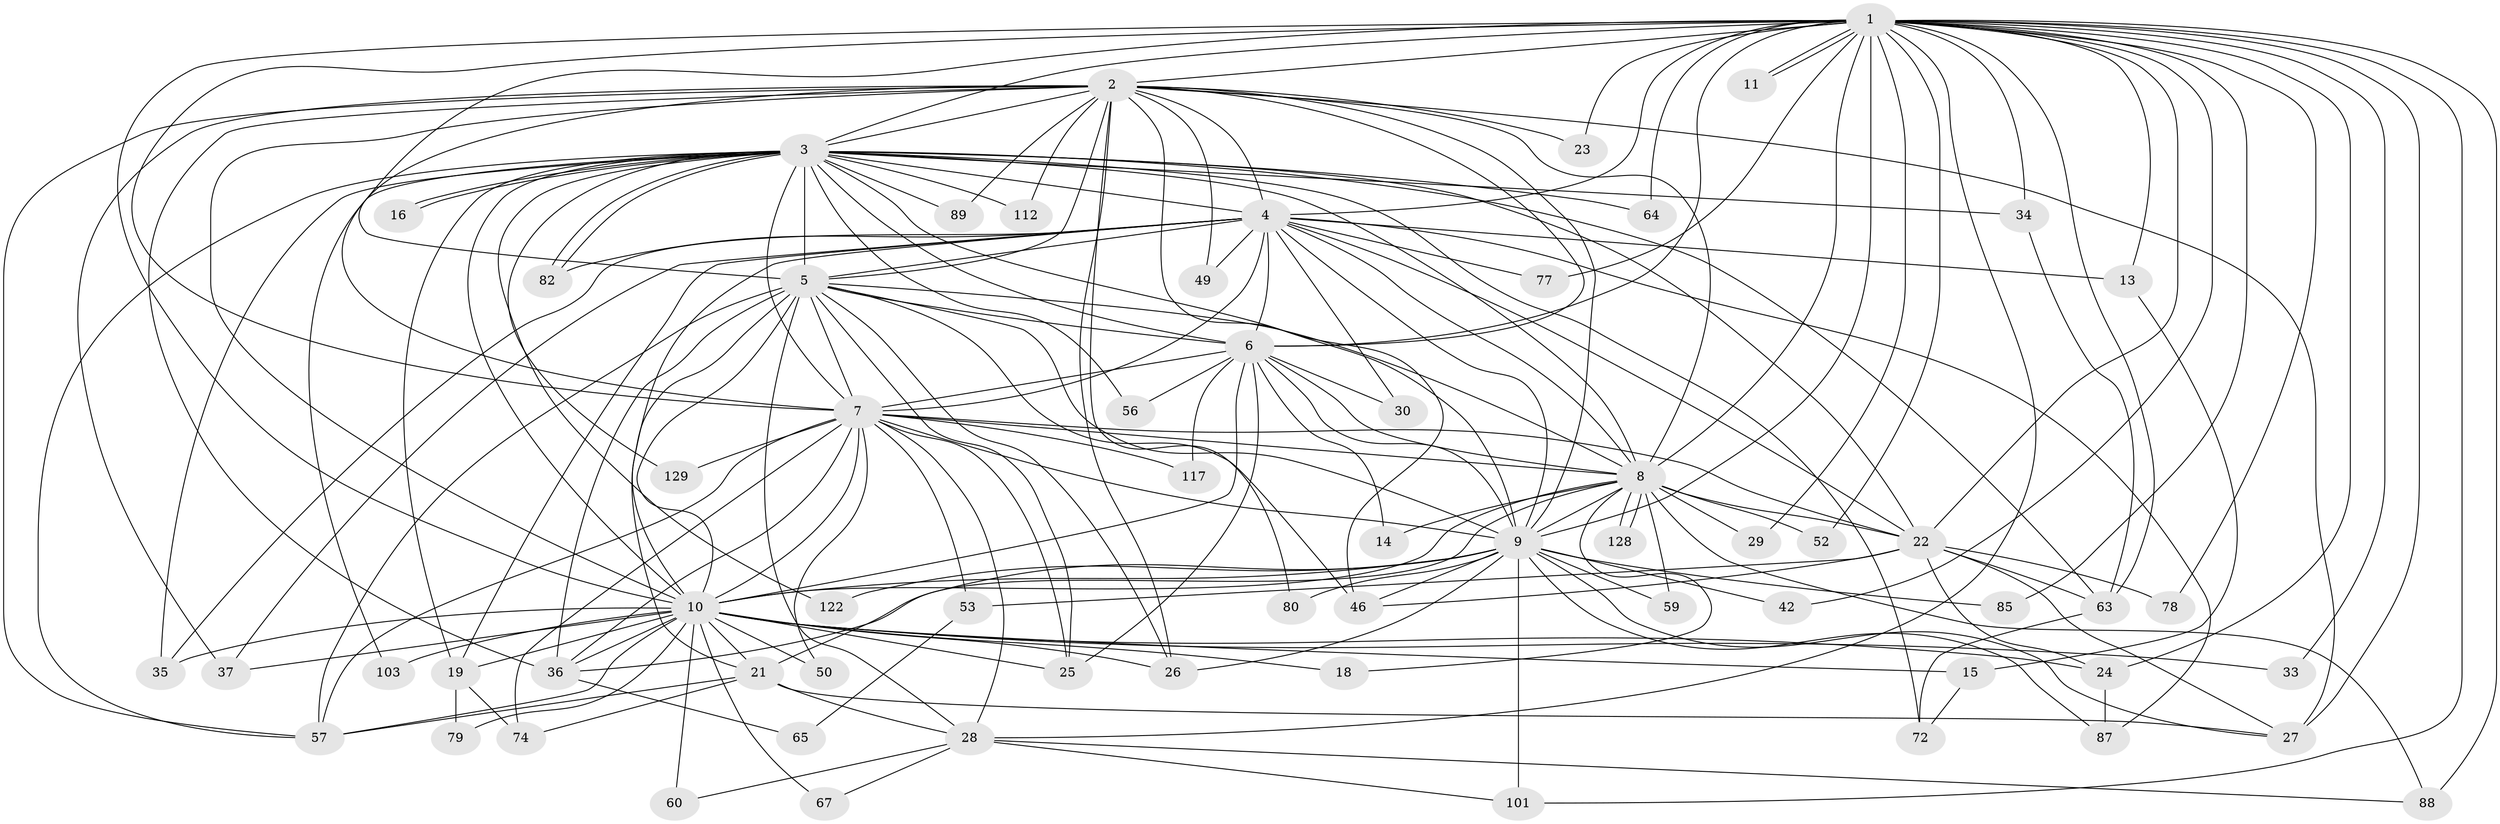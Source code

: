 // original degree distribution, {35: 0.007751937984496124, 21: 0.007751937984496124, 31: 0.007751937984496124, 22: 0.015503875968992248, 17: 0.007751937984496124, 15: 0.007751937984496124, 20: 0.007751937984496124, 25: 0.007751937984496124, 28: 0.007751937984496124, 2: 0.5736434108527132, 6: 0.015503875968992248, 3: 0.18604651162790697, 8: 0.023255813953488372, 5: 0.031007751937984496, 4: 0.07751937984496124, 7: 0.015503875968992248}
// Generated by graph-tools (version 1.1) at 2025/13/03/09/25 04:13:48]
// undirected, 64 vertices, 187 edges
graph export_dot {
graph [start="1"]
  node [color=gray90,style=filled];
  1 [super="+68"];
  2;
  3;
  4 [super="+20"];
  5 [super="+55"];
  6;
  7 [super="+12"];
  8;
  9 [super="+91+76"];
  10 [super="+43+38+17"];
  11;
  13;
  14;
  15;
  16;
  18;
  19 [super="+111"];
  21 [super="+40+102+95"];
  22 [super="+110+105+41+44"];
  23;
  24;
  25 [super="+106+32"];
  26 [super="+51+81"];
  27 [super="+54+86"];
  28 [super="+31+100"];
  29;
  30;
  33;
  34;
  35 [super="+39"];
  36 [super="+66+114"];
  37 [super="+90"];
  42;
  46 [super="+126+73"];
  49;
  50;
  52;
  53;
  56;
  57 [super="+108+124"];
  59 [super="+61"];
  60 [super="+96"];
  63 [super="+118+92"];
  64;
  65;
  67;
  72;
  74;
  77;
  78 [super="+119"];
  79;
  80;
  82 [super="+94"];
  85;
  87 [super="+93"];
  88;
  89;
  101 [super="+125"];
  103;
  112;
  117;
  122;
  128;
  129;
  1 -- 2;
  1 -- 3;
  1 -- 4 [weight=2];
  1 -- 5;
  1 -- 6 [weight=2];
  1 -- 7;
  1 -- 8;
  1 -- 9 [weight=2];
  1 -- 10 [weight=2];
  1 -- 11;
  1 -- 11;
  1 -- 13;
  1 -- 23;
  1 -- 24;
  1 -- 27 [weight=2];
  1 -- 28;
  1 -- 29;
  1 -- 33;
  1 -- 34;
  1 -- 42;
  1 -- 52;
  1 -- 63;
  1 -- 64;
  1 -- 77;
  1 -- 78 [weight=2];
  1 -- 85;
  1 -- 88;
  1 -- 101;
  1 -- 22;
  2 -- 3;
  2 -- 4;
  2 -- 5;
  2 -- 6;
  2 -- 7;
  2 -- 8;
  2 -- 9;
  2 -- 10 [weight=2];
  2 -- 23;
  2 -- 26;
  2 -- 37;
  2 -- 49;
  2 -- 80;
  2 -- 89;
  2 -- 112;
  2 -- 57;
  2 -- 36;
  2 -- 27;
  2 -- 46;
  3 -- 4;
  3 -- 5;
  3 -- 6;
  3 -- 7 [weight=2];
  3 -- 8;
  3 -- 9;
  3 -- 10 [weight=2];
  3 -- 16;
  3 -- 16;
  3 -- 19;
  3 -- 22 [weight=2];
  3 -- 34;
  3 -- 35 [weight=2];
  3 -- 56;
  3 -- 57;
  3 -- 63;
  3 -- 64;
  3 -- 72;
  3 -- 82;
  3 -- 82;
  3 -- 89;
  3 -- 103;
  3 -- 112;
  3 -- 122;
  3 -- 129;
  4 -- 5;
  4 -- 6;
  4 -- 7;
  4 -- 8;
  4 -- 9;
  4 -- 10 [weight=3];
  4 -- 13;
  4 -- 22 [weight=2];
  4 -- 30;
  4 -- 49;
  4 -- 77;
  4 -- 87;
  4 -- 82;
  4 -- 35;
  4 -- 19;
  4 -- 37;
  5 -- 6;
  5 -- 7;
  5 -- 8;
  5 -- 9;
  5 -- 10;
  5 -- 28;
  5 -- 36 [weight=2];
  5 -- 46;
  5 -- 57;
  5 -- 21;
  5 -- 25;
  5 -- 26;
  6 -- 7;
  6 -- 8;
  6 -- 9;
  6 -- 10;
  6 -- 14;
  6 -- 25;
  6 -- 30;
  6 -- 56;
  6 -- 117;
  7 -- 8 [weight=2];
  7 -- 9;
  7 -- 10 [weight=3];
  7 -- 50;
  7 -- 53;
  7 -- 57;
  7 -- 117;
  7 -- 129;
  7 -- 28;
  7 -- 36;
  7 -- 22;
  7 -- 25 [weight=2];
  7 -- 74;
  8 -- 9 [weight=2];
  8 -- 10;
  8 -- 14;
  8 -- 18;
  8 -- 21;
  8 -- 29;
  8 -- 52;
  8 -- 59 [weight=2];
  8 -- 88;
  8 -- 128;
  8 -- 128;
  8 -- 22;
  9 -- 10 [weight=4];
  9 -- 27;
  9 -- 36;
  9 -- 42;
  9 -- 46;
  9 -- 59;
  9 -- 80;
  9 -- 85;
  9 -- 101;
  9 -- 122;
  9 -- 26;
  9 -- 87;
  10 -- 15;
  10 -- 18;
  10 -- 19;
  10 -- 21 [weight=4];
  10 -- 26;
  10 -- 35 [weight=2];
  10 -- 37;
  10 -- 50;
  10 -- 67;
  10 -- 79;
  10 -- 103;
  10 -- 25;
  10 -- 33;
  10 -- 36;
  10 -- 24;
  10 -- 57;
  10 -- 60 [weight=2];
  13 -- 15;
  15 -- 72;
  19 -- 74;
  19 -- 79;
  21 -- 57;
  21 -- 28;
  21 -- 74;
  21 -- 27;
  22 -- 24;
  22 -- 78;
  22 -- 53;
  22 -- 27;
  22 -- 46;
  22 -- 63;
  24 -- 87;
  28 -- 67;
  28 -- 101;
  28 -- 60;
  28 -- 88;
  34 -- 63;
  36 -- 65;
  53 -- 65;
  63 -- 72;
}
